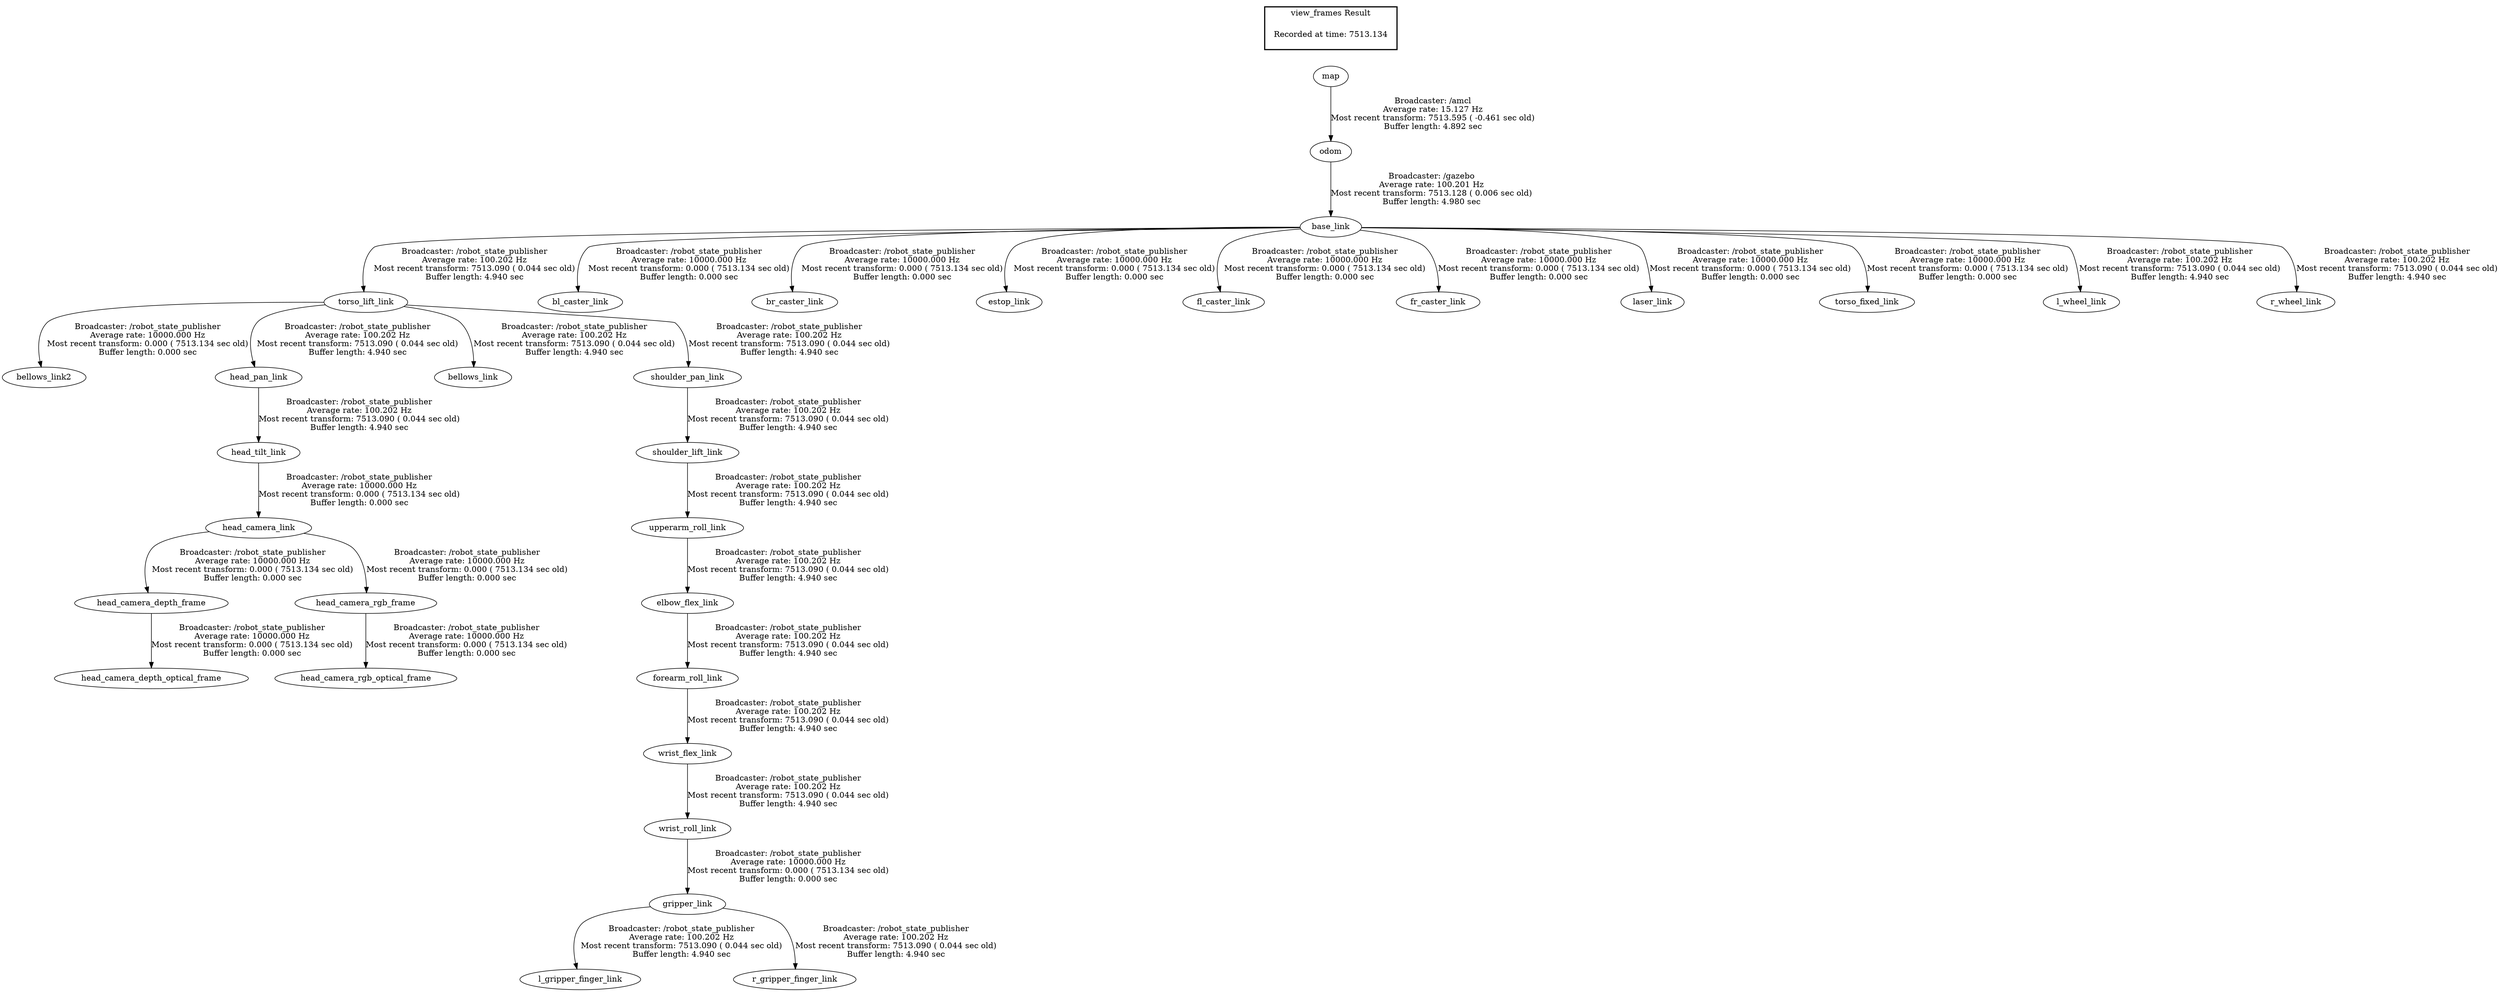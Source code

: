 digraph G {
"torso_lift_link" -> "bellows_link2"[label="Broadcaster: /robot_state_publisher\nAverage rate: 10000.000 Hz\nMost recent transform: 0.000 ( 7513.134 sec old)\nBuffer length: 0.000 sec\n"];
"base_link" -> "torso_lift_link"[label="Broadcaster: /robot_state_publisher\nAverage rate: 100.202 Hz\nMost recent transform: 7513.090 ( 0.044 sec old)\nBuffer length: 4.940 sec\n"];
"base_link" -> "bl_caster_link"[label="Broadcaster: /robot_state_publisher\nAverage rate: 10000.000 Hz\nMost recent transform: 0.000 ( 7513.134 sec old)\nBuffer length: 0.000 sec\n"];
"odom" -> "base_link"[label="Broadcaster: /gazebo\nAverage rate: 100.201 Hz\nMost recent transform: 7513.128 ( 0.006 sec old)\nBuffer length: 4.980 sec\n"];
"base_link" -> "br_caster_link"[label="Broadcaster: /robot_state_publisher\nAverage rate: 10000.000 Hz\nMost recent transform: 0.000 ( 7513.134 sec old)\nBuffer length: 0.000 sec\n"];
"base_link" -> "estop_link"[label="Broadcaster: /robot_state_publisher\nAverage rate: 10000.000 Hz\nMost recent transform: 0.000 ( 7513.134 sec old)\nBuffer length: 0.000 sec\n"];
"base_link" -> "fl_caster_link"[label="Broadcaster: /robot_state_publisher\nAverage rate: 10000.000 Hz\nMost recent transform: 0.000 ( 7513.134 sec old)\nBuffer length: 0.000 sec\n"];
"base_link" -> "fr_caster_link"[label="Broadcaster: /robot_state_publisher\nAverage rate: 10000.000 Hz\nMost recent transform: 0.000 ( 7513.134 sec old)\nBuffer length: 0.000 sec\n"];
"wrist_roll_link" -> "gripper_link"[label="Broadcaster: /robot_state_publisher\nAverage rate: 10000.000 Hz\nMost recent transform: 0.000 ( 7513.134 sec old)\nBuffer length: 0.000 sec\n"];
"wrist_flex_link" -> "wrist_roll_link"[label="Broadcaster: /robot_state_publisher\nAverage rate: 100.202 Hz\nMost recent transform: 7513.090 ( 0.044 sec old)\nBuffer length: 4.940 sec\n"];
"head_camera_link" -> "head_camera_depth_frame"[label="Broadcaster: /robot_state_publisher\nAverage rate: 10000.000 Hz\nMost recent transform: 0.000 ( 7513.134 sec old)\nBuffer length: 0.000 sec\n"];
"head_tilt_link" -> "head_camera_link"[label="Broadcaster: /robot_state_publisher\nAverage rate: 10000.000 Hz\nMost recent transform: 0.000 ( 7513.134 sec old)\nBuffer length: 0.000 sec\n"];
"head_camera_depth_frame" -> "head_camera_depth_optical_frame"[label="Broadcaster: /robot_state_publisher\nAverage rate: 10000.000 Hz\nMost recent transform: 0.000 ( 7513.134 sec old)\nBuffer length: 0.000 sec\n"];
"head_pan_link" -> "head_tilt_link"[label="Broadcaster: /robot_state_publisher\nAverage rate: 100.202 Hz\nMost recent transform: 7513.090 ( 0.044 sec old)\nBuffer length: 4.940 sec\n"];
"head_camera_link" -> "head_camera_rgb_frame"[label="Broadcaster: /robot_state_publisher\nAverage rate: 10000.000 Hz\nMost recent transform: 0.000 ( 7513.134 sec old)\nBuffer length: 0.000 sec\n"];
"head_camera_rgb_frame" -> "head_camera_rgb_optical_frame"[label="Broadcaster: /robot_state_publisher\nAverage rate: 10000.000 Hz\nMost recent transform: 0.000 ( 7513.134 sec old)\nBuffer length: 0.000 sec\n"];
"base_link" -> "laser_link"[label="Broadcaster: /robot_state_publisher\nAverage rate: 10000.000 Hz\nMost recent transform: 0.000 ( 7513.134 sec old)\nBuffer length: 0.000 sec\n"];
"base_link" -> "torso_fixed_link"[label="Broadcaster: /robot_state_publisher\nAverage rate: 10000.000 Hz\nMost recent transform: 0.000 ( 7513.134 sec old)\nBuffer length: 0.000 sec\n"];
"map" -> "odom"[label="Broadcaster: /amcl\nAverage rate: 15.127 Hz\nMost recent transform: 7513.595 ( -0.461 sec old)\nBuffer length: 4.892 sec\n"];
"torso_lift_link" -> "bellows_link"[label="Broadcaster: /robot_state_publisher\nAverage rate: 100.202 Hz\nMost recent transform: 7513.090 ( 0.044 sec old)\nBuffer length: 4.940 sec\n"];
"upperarm_roll_link" -> "elbow_flex_link"[label="Broadcaster: /robot_state_publisher\nAverage rate: 100.202 Hz\nMost recent transform: 7513.090 ( 0.044 sec old)\nBuffer length: 4.940 sec\n"];
"shoulder_lift_link" -> "upperarm_roll_link"[label="Broadcaster: /robot_state_publisher\nAverage rate: 100.202 Hz\nMost recent transform: 7513.090 ( 0.044 sec old)\nBuffer length: 4.940 sec\n"];
"elbow_flex_link" -> "forearm_roll_link"[label="Broadcaster: /robot_state_publisher\nAverage rate: 100.202 Hz\nMost recent transform: 7513.090 ( 0.044 sec old)\nBuffer length: 4.940 sec\n"];
"torso_lift_link" -> "head_pan_link"[label="Broadcaster: /robot_state_publisher\nAverage rate: 100.202 Hz\nMost recent transform: 7513.090 ( 0.044 sec old)\nBuffer length: 4.940 sec\n"];
"gripper_link" -> "l_gripper_finger_link"[label="Broadcaster: /robot_state_publisher\nAverage rate: 100.202 Hz\nMost recent transform: 7513.090 ( 0.044 sec old)\nBuffer length: 4.940 sec\n"];
"base_link" -> "l_wheel_link"[label="Broadcaster: /robot_state_publisher\nAverage rate: 100.202 Hz\nMost recent transform: 7513.090 ( 0.044 sec old)\nBuffer length: 4.940 sec\n"];
"gripper_link" -> "r_gripper_finger_link"[label="Broadcaster: /robot_state_publisher\nAverage rate: 100.202 Hz\nMost recent transform: 7513.090 ( 0.044 sec old)\nBuffer length: 4.940 sec\n"];
"base_link" -> "r_wheel_link"[label="Broadcaster: /robot_state_publisher\nAverage rate: 100.202 Hz\nMost recent transform: 7513.090 ( 0.044 sec old)\nBuffer length: 4.940 sec\n"];
"shoulder_pan_link" -> "shoulder_lift_link"[label="Broadcaster: /robot_state_publisher\nAverage rate: 100.202 Hz\nMost recent transform: 7513.090 ( 0.044 sec old)\nBuffer length: 4.940 sec\n"];
"torso_lift_link" -> "shoulder_pan_link"[label="Broadcaster: /robot_state_publisher\nAverage rate: 100.202 Hz\nMost recent transform: 7513.090 ( 0.044 sec old)\nBuffer length: 4.940 sec\n"];
"forearm_roll_link" -> "wrist_flex_link"[label="Broadcaster: /robot_state_publisher\nAverage rate: 100.202 Hz\nMost recent transform: 7513.090 ( 0.044 sec old)\nBuffer length: 4.940 sec\n"];
edge [style=invis];
 subgraph cluster_legend { style=bold; color=black; label ="view_frames Result";
"Recorded at time: 7513.134"[ shape=plaintext ] ;
 }->"map";
}